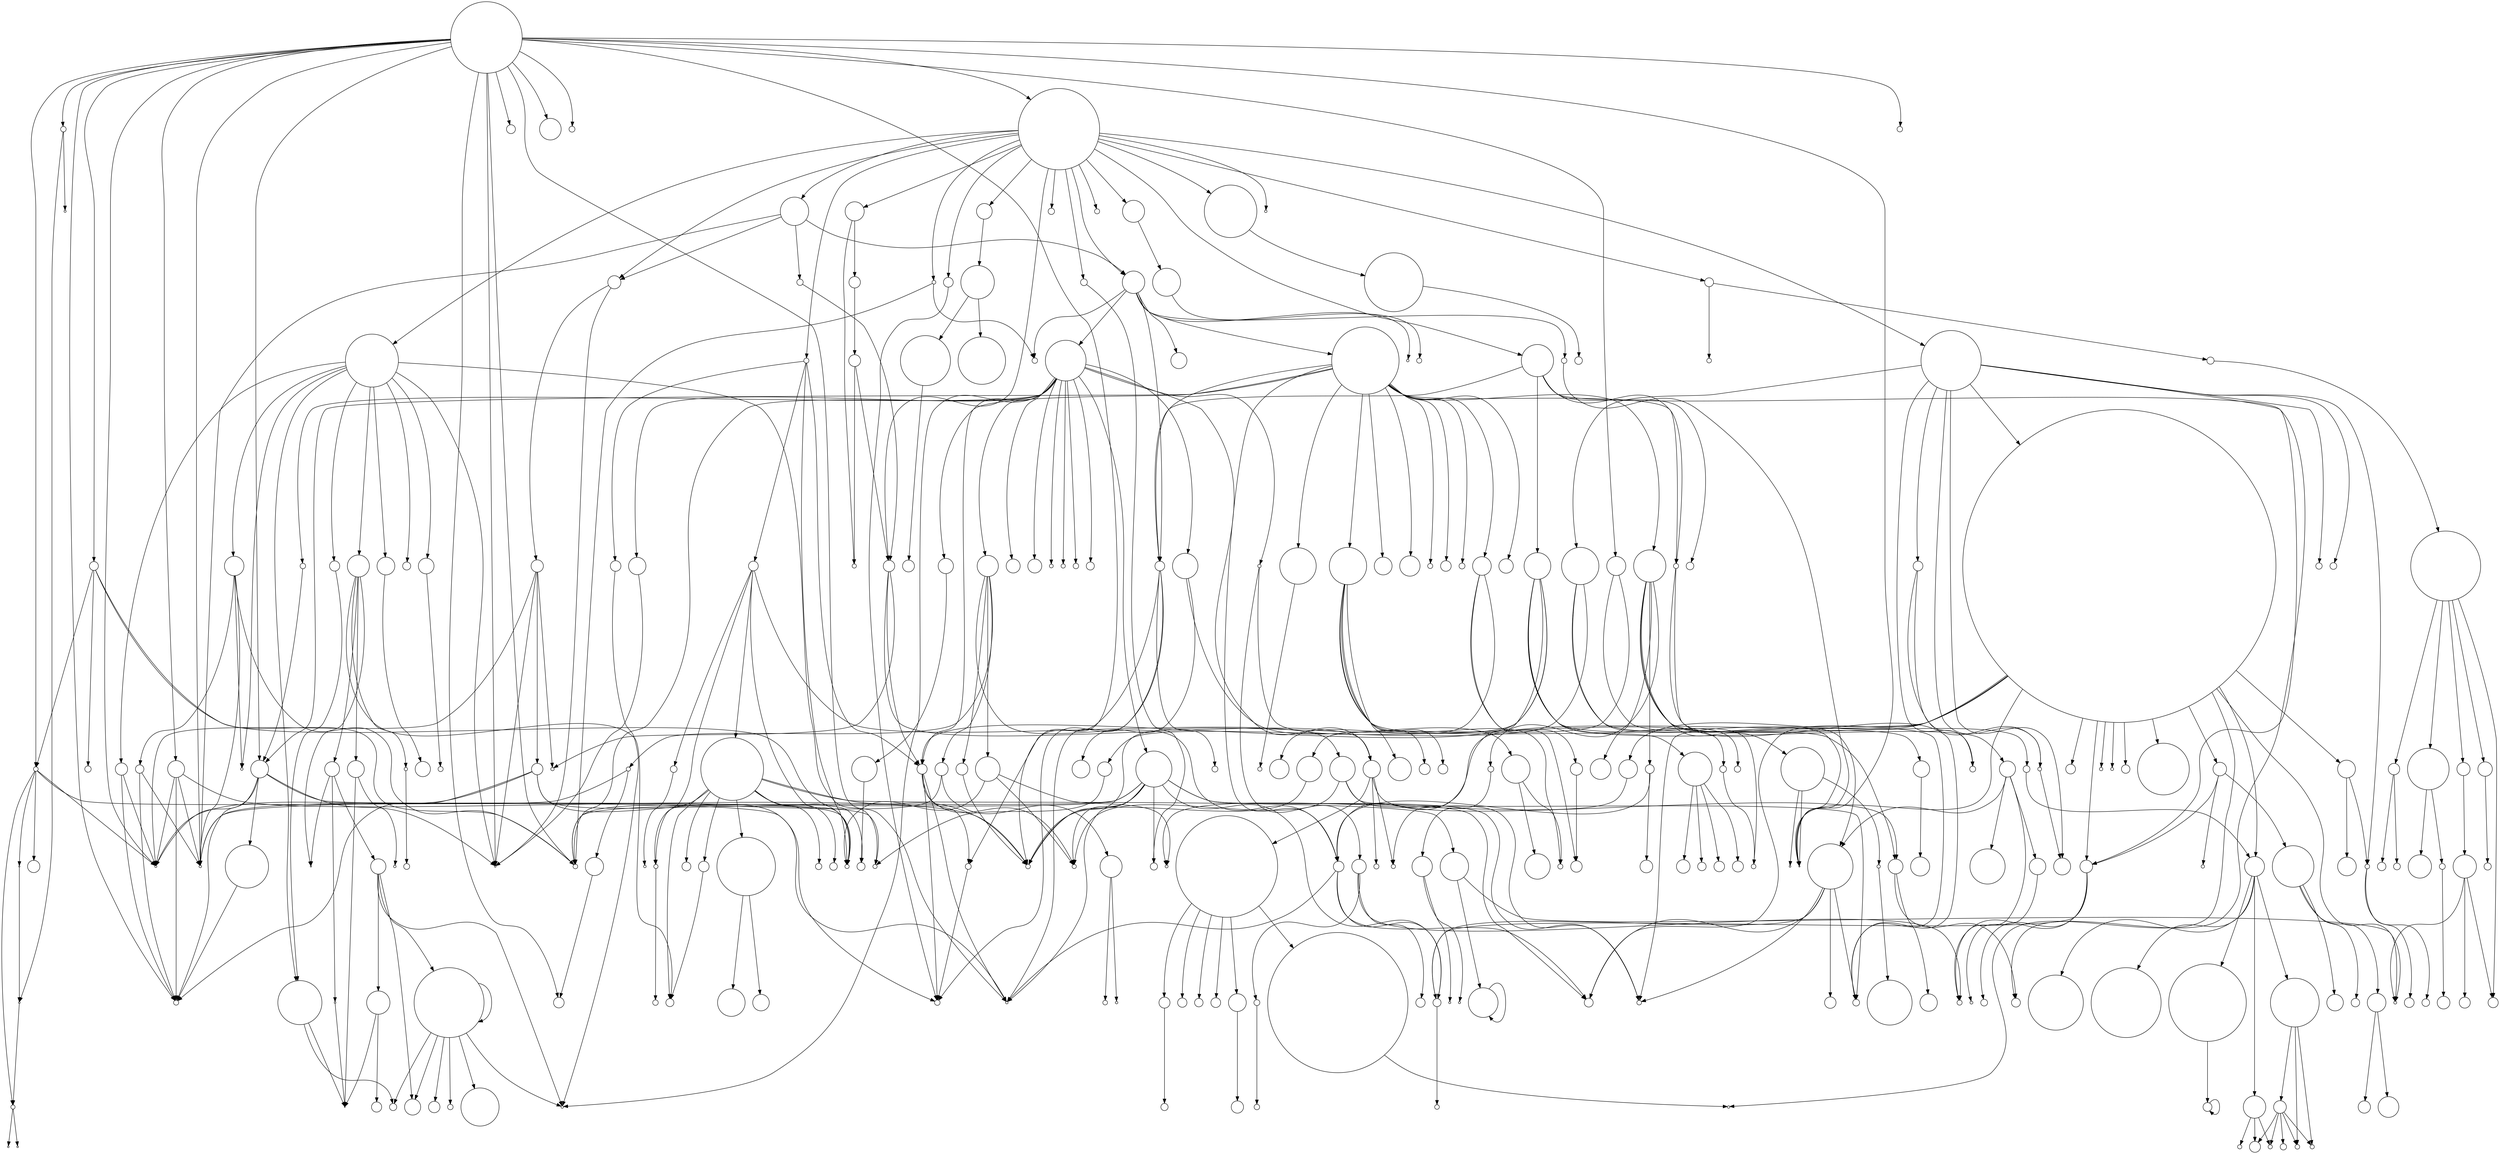 digraph  {
5369060836 [fillcolor="#ffffff", func="WinMain", height="2.3427664349444415", label="", style=filled, type=func, width="2.3427664349444415"];
5369026620 [fillcolor="#ffffff", func="SetClientAppID", height="0.5594175926432755", label="", style=filled, type=func, width="0.5594175926432755"];
5368723644 [fillcolor="#ffffff", func="RdpWppGetCurrentThreadActivity", height="0.1674968525918222", label="", style=filled, type=func, width="0.1674968525918222"];
5368715640 [fillcolor="#ffffff", func="WPP_SF_dd", height="0.07991679894903936", label="", style=filled, type=func, width="0.07991679894903936"];
5368800744 [fillcolor="#ffffff", func="WPP_SF_", height="0.04050577480978707", label="", style=filled, type=func, width="0.04050577480978707"];
5369968344 [fillcolor="#ffffff", func="operator new", height="0.062400788220482784", label="", style=filled, type=func, width="0.062400788220482784"];
5369183268 [fillcolor="#ffffff", func="CRDPENCOREGlobalContext__Stati", height="0.29229842903278774", label="", style=filled, type=func, width="0.29229842903278774"];
5368723244 [fillcolor="#ffffff", func="WPP_SF_Dsd", height="0.15873884722754394", label="", style=filled, type=func, width="0.15873884722754394"];
5369183544 [fillcolor="#ffffff", func="CRDPENCOREGlobalContext__Stati", height="0.14888609119273086", label="", style=filled, type=func, width="0.14888609119273086"];
5369184584 [fillcolor="#ffffff", func="CRDPENCOREGlobalContext__`scal", height="0.18172861130877443", label="", style=filled, type=func, width="0.18172861130877443"];
5369945472 [fillcolor="#ffffff", func="RdpX_GetActivityIdPrefix", height="0.08867480431331765", label="", style=filled, type=func, width="0.08867480431331765"];
5368723804 [fillcolor="#ffffff", func="WPP_SF_d", height="0.06459028956155236", label="", style=filled, type=func, width="0.06459028956155236"];
5369889332 [fillcolor="#ffffff", func="TSInitializeCachedResourceLibr", height="0.29558268104439217", label="", style=filled, type=func, width="0.29558268104439217"];
5369890428 [fillcolor="#ffffff", func="TSFindResourceInHModule", height="0.352509715912201", label="", style=filled, type=func, width="0.352509715912201"];
5369889776 [fillcolor="#ffffff", func="TSDisplayMUILoadErrorW", height="0.7061141824949367", label="", style=filled, type=func, width="0.7061141824949367"];
5369056076 [fillcolor="#ffffff", func="GetCmdLineParams", height="0.1970551206962614", label="", style=filled, type=func, width="0.1970551206962614"];
5368800384 [fillcolor="#ffffff", func="WPP_SF_DS", height="0.14779134052219609", label="", style=filled, type=func, width="0.14779134052219609"];
5369065340 [fillcolor="#ffffff", func="Win32DpiApi__CreateInstance", height="0.5889758607477147", label="", style=filled, type=func, width="0.5889758607477147"];
5369057336 [fillcolor="#ffffff", func="StartNewProcessIfVistaWow64", height="0.6196288795226887", label="", style=filled, type=func, width="0.6196288795226887"];
5369058388 [fillcolor="#ffffff", func="TSCMain", height="2.671191636104877", label="", style=filled, type=func, width="2.671191636104877"];
5369889608 [fillcolor="#ffffff", func="TSFreeLoadedResourceLibrary", height="0.1762548579561005", label="", style=filled, type=func, width="0.1762548579561005"];
5369951872 [fillcolor="#ffffff", func="PAL_System_CritSecInit", height="0.26602441293995294", label="", style=filled, type=func, width="0.26602441293995294"];
5369892808 [fillcolor="#ffffff", func="TSPlatformStaticInit", height="0.20362362471947013", label="", style=filled, type=func, width="0.20362362471947013"];
5369184456 [fillcolor="#ffffff", func="CRDPENCOREGlobalContext__Clear", height="0.13355958180524385", label="", style=filled, type=func, width="0.13355958180524385"];
5369951408 [fillcolor="#ffffff", func="PAL_System_Terminate", height="0.40724724943894025", label="", style=filled, type=func, width="0.40724724943894025"];
5369182464 [fillcolor="#ffffff", func="CRDPENCOREGlobalContext__Relea", height="0.03612677212764793", label="", style=filled, type=func, width="0.03612677212764793"];
5369183208 [fillcolor="#ffffff", func="CRDPENCOREGlobalContext__Destr", height="0.056927034867808854", label="", style=filled, type=func, width="0.056927034867808854"];
5369952252 [fillcolor="#ffffff", func="PAL_System_CritSecTerminate", height="0.07444304559636543", label="", style=filled, type=func, width="0.07444304559636543"];
5368715720 [fillcolor="#ffffff", func="WPP_SF_Ds", height="0.13465433247577863", label="", style=filled, type=func, width="0.13465433247577863"];
5369066032 [fillcolor="#ffffff", func="Win32DpiApi__Initialize", height="1.4166073676720128", label="", style=filled, type=func, width="1.4166073676720128"];
5368800528 [fillcolor="#ffffff", func="StringCchCatW", height="0.22770813947123542", label="", style=filled, type=func, width="0.22770813947123542"];
5369056564 [fillcolor="#ffffff", func="LaunchClientProcessFromWow64", height="0.8363895122885762", label="", style=filled, type=func, width="0.8363895122885762"];
5369052636 [fillcolor="#ffffff", func="MSTSCTelemetryTraceLogging__MS", height="0.12699107778203514", label="", style=filled, type=func, width="0.12699107778203514"];
5368715852 [fillcolor="#ffffff", func="CTSClientModule__PreMessageLoo", height="1.742843067491379", label="", style=filled, type=func, width="1.742843067491379"];
5368718028 [fillcolor="#ffffff", func="CTSClientModule__RunMessageLoo", height="0.9360118233072418", label="", style=filled, type=func, width="0.9360118233072418"];
5368717452 [fillcolor="#ffffff", func="CTSClientModule__RunMessageLoo", height="0.6207236301932235", label="", style=filled, type=func, width="0.6207236301932235"];
5369010348 [fillcolor="#ffffff", func="CommandLineData__CommandLineDa", height="0.20471837539000493", label="", style=filled, type=func, width="0.20471837539000493"];
5369010624 [fillcolor="#ffffff", func="CommandLineData__ProcessComman", height="0.1631178499096831", label="", style=filled, type=func, width="0.1631178499096831"];
5369052760 [fillcolor="#ffffff", func="MSTSCTelemetryTraceLogging__MS", height="0.725819694564563", label="", style=filled, type=func, width="0.725819694564563"];
5369057908 [fillcolor="#ffffff", func="RunShadow", height="0.5178170671629536", label="", style=filled, type=func, width="0.5178170671629536"];
5368931004 [fillcolor="#ffffff", func="CTscRemoteSession__CreateInsta", height="0.43571076687284477", label="", style=filled, type=func, width="0.43571076687284477"];
5368860380 [fillcolor="#ffffff", func="CTscSettings__CTscSettings", height="0.1609283485686135", label="", style=filled, type=func, width="0.1609283485686135"];
5368902856 [fillcolor="#ffffff", func="CTscSettings__Initialize", height="1.0509606437133943", label="", style=filled, type=func, width="1.0509606437133943"];
5368935024 [fillcolor="#ffffff", func="CTscRemoteSession__TryBindToSi", height="1.7154743007280093", label="", style=filled, type=func, width="1.7154743007280093"];
5368901048 [fillcolor="#ffffff", func="CTscSettings__LoadAllSettings", height="1.9705512069626143", label="", style=filled, type=func, width="1.9705512069626143"];
5369062984 [fillcolor="#ffffff", func="InitializeTestObjects", height="0.2890141770211834", label="", style=filled, type=func, width="0.2890141770211834"];
5369010544 [fillcolor="#ffffff", func="CommandLineData__~CommandLineD", height="0.08101154961957414", label="", style=filled, type=func, width="0.08101154961957414"];
5368926256 [fillcolor="#ffffff", func="CTscSettings__ValidateSettings", height="0.21895013410695713", label="", style=filled, type=func, width="0.21895013410695713"];
5369056264 [fillcolor="#ffffff", func="ShowErrorMessage", height="0.321856697137227", label="", style=filled, type=func, width="0.321856697137227"];
5368932436 [fillcolor="#ffffff", func="CTscRemoteSession__StartShell", height="0.7334829492583064", label="", style=filled, type=func, width="0.7334829492583064"];
5368936600 [fillcolor="#ffffff", func="CTscRemoteSession__EndShell", height="0.3689309759702228", label="", style=filled, type=func, width="0.3689309759702228"];
5369952124 [fillcolor="#ffffff", func="PAL_System_CritSecEnter", height="0.06021128687941321", label="", style=filled, type=func, width="0.06021128687941321"];
5369952188 [fillcolor="#ffffff", func="PAL_System_CritSecLeave", height="0.06021128687941321", label="", style=filled, type=func, width="0.06021128687941321"];
5368713360 [fillcolor="#ffffff", func="TraceLoggingRegister_EventRegi", height="0.18720236466144835", label="", style=filled, type=func, width="0.18720236466144835"];
5368723396 [fillcolor="#ffffff", func="ATL__CAtlModule__WordCmpI", height="0.26492966226941816", label="", style=filled, type=func, width="0.26492966226941816"];
5368723196 [fillcolor="#ffffff", func="ATL__CComCriticalSection__Init", height="0.07772729760796979", label="", style=filled, type=func, width="0.07772729760796979"];
5368741140 [fillcolor="#ffffff", func="CTscRemoteSessionsManager__CTs", height="0.3995839947451968", label="", style=filled, type=func, width="0.3995839947451968"];
5368741872 [fillcolor="#ffffff", func="CTscRemoteSessionsManager__Ini", height="0.6338606382396409", label="", style=filled, type=func, width="0.6338606382396409"];
5368719128 [fillcolor="#ffffff", func="ATL__CAtlExeModuleT<CTSClientM", height="0.5112485631397449", label="", style=filled, type=func, width="0.5112485631397449"];
5368731508 [fillcolor="#ffffff", func="ATL__CAtlModule__UpdateRegistr", height="0.7291039465761673", label="", style=filled, type=func, width="0.7291039465761673"];
5368720936 [fillcolor="#ffffff", func="ATL__AtlRegisterClassCategorie", height="1.4428813837648475", label="", style=filled, type=func, width="1.4428813837648475"];
5368720392 [fillcolor="#ffffff", func="ATL__AtlRegisterTypeLib", height="0.5856916087361104", label="", style=filled, type=func, width="0.5856916087361104"];
5368722728 [fillcolor="#ffffff", func="ATL__CAtlComModule__Unregister", height="0.337183206524714", label="", style=filled, type=func, width="0.337183206524714"];
5368718892 [fillcolor="#ffffff", func="CTSClientModule__DeleteRemoteS", height="0.2058131260605397", label="", style=filled, type=func, width="0.2058131260605397"];
5368740848 [fillcolor="#ffffff", func="CListOfRemoteSessions__GetNext", height="0.13684383381684823", label="", style=filled, type=func, width="0.13684383381684823"];
5368742464 [fillcolor="#ffffff", func="CTscRemoteSessionsManager__Ter", height="0.3776889813345011", label="", style=filled, type=func, width="0.3776889813345011"];
5368740576 [fillcolor="#ffffff", func="StringCchCopyW", height="0.1434123378400569", label="", style=filled, type=func, width="0.1434123378400569"];
5368859608 [fillcolor="#ffffff", func="CSH__SH_DisplayErrorBox", height="0.33937270786578355", label="", style=filled, type=func, width="0.33937270786578355"];
5369010780 [fillcolor="#ffffff", func="CommandLineData__SH_ParseCmdPa", height="0.32514094914883135", label="", style=filled, type=func, width="0.32514094914883135"];
5369015144 [fillcolor="#ffffff", func="CommandLineData__DisplayUsage", height="0.352509715912201", label="", style=filled, type=func, width="0.352509715912201"];
5368713696 [fillcolor="#ffffff", func="_tlgWriteTemplate<long __cdecl", height="0.91959056324922", label="", style=filled, type=func, width="0.91959056324922"];
5369359468 [fillcolor="#ffffff", func="CSrApiViewerAxHost__s_LaunchVi", height="1.0969401718758554", label="", style=filled, type=func, width="1.0969401718758554"];
5368932056 [fillcolor="#ffffff", func="CTscRemoteSession__Initialize", height="0.4061524987684055", label="", style=filled, type=func, width="0.4061524987684055"];
5368907172 [fillcolor="#ffffff", func="CTscSettings__InitSettingsFrom", height="0.8703267830751547", label="", style=filled, type=func, width="0.8703267830751547"];
5368837632 [fillcolor="#ffffff", func="CSH__SH_GetPathToDefaultFile", height="0.16968635393289178", label="", style=filled, type=func, width="0.16968635393289178"];
5368750288 [fillcolor="#ffffff", func="CSH__SH_DisplayErrorBox", height="0.31419344244348346", label="", style=filled, type=func, width="0.31419344244348346"];
5369267008 [fillcolor="#ffffff", func="TsCreateSettingsStore", height="0.29120367836225297", label="", style=filled, type=func, width="0.29120367836225297"];
5368860992 [fillcolor="#ffffff", func="CTscSettings__SetAppContainer", height="0.2539821555640703", label="", style=filled, type=func, width="0.2539821555640703"];
5369388748 [fillcolor="#ffffff", func="CTscComHelper__StartRemoteAppl", height="1.9289506814822925", label="", style=filled, type=func, width="1.9289506814822925"];
5369295216 [fillcolor="#ffffff", func="CPolicy__ReadEffectivePolicyDW", height="0.41928950681482297", label="", style=filled, type=func, width="0.41928950681482297"];
5368861844 [fillcolor="#ffffff", func="CTscSettings__LoadFromStore", height="10.26438228693415", label="", style=filled, type=func, width="10.26438228693415"];
5368903824 [fillcolor="#ffffff", func="CTscSettings__ApplyCmdLineSett", height="1.2217417483168207", label="", style=filled, type=func, width="1.2217417483168207"];
5368908756 [fillcolor="#ffffff", func="CTscSettings__GetEnforceRestri", height="0.21019212874267887", label="", style=filled, type=func, width="0.21019212874267887"];
5368861632 [fillcolor="#ffffff", func="CTscSettings__CorrectBBarPinne", height="0.22551863813016584", label="", style=filled, type=func, width="0.22551863813016584"];
5368751104 [fillcolor="#ffffff", func="xGetSystemMetrics", height="0.12589632711150037", label="", style=filled, type=func, width="0.12589632711150037"];
5368844608 [fillcolor="#ffffff", func="CSH__FullScreenSpansMonitors", height="0.3207619464666922", label="", style=filled, type=func, width="0.3207619464666922"];
5368750584 [fillcolor="#ffffff", func="InitMultipleMonitorStubs", height="0.561607093984345", label="", style=filled, type=func, width="0.561607093984345"];
5368751852 [fillcolor="#ffffff", func="xEnumDisplayMonitors", height="0.19377086868465707", label="", style=filled, type=func, width="0.19377086868465707"];
5369265296 [fillcolor="#ffffff", func="TsCryptEncryptAndEncodeString", height="0.15107559253380043", label="", style=filled, type=func, width="0.15107559253380043"];
5369390516 [fillcolor="#ffffff", func="CClxShell__CClxShell", height="0.14998084186326563", label="", style=filled, type=func, width="0.14998084186326563"];
5369390880 [fillcolor="#ffffff", func="CClxShell__Initialize", height="0.24084514751765285", label="", style=filled, type=func, width="0.24084514751765285"];
5368859992 [fillcolor="#ffffff", func="WPP_SF_DSS", height="0.23865564617658327", label="", style=filled, type=func, width="0.23865564617658327"];
5369891684 [fillcolor="#ffffff", func="TSLoadString", height="0.1751601072855657", label="", style=filled, type=func, width="0.1751601072855657"];
5369007860 [fillcolor="#ffffff", func="CRailUiHelper__Initialize", height="0.18610761399091355", label="", style=filled, type=func, width="0.18610761399091355"];
5369008036 [fillcolor="#ffffff", func="CRailUiHelper__ShowDialogs", height="1.3312168153702995", label="", style=filled, type=func, width="1.3312168153702995"];
5368753336 [fillcolor="#ffffff", func="CContainerWnd__CContainerWnd", height="0.5320488258799059", label="", style=filled, type=func, width="0.5320488258799059"];
5368754456 [fillcolor="#ffffff", func="CContainerWnd__Init", height="2.2037330997865237", label="", style=filled, type=func, width="2.2037330997865237"];
5369007772 [fillcolor="#ffffff", func="CRailUiHelper__~CRailUiHelper", height="0.08758005364278285", label="", style=filled, type=func, width="0.08758005364278285"];
5368843376 [fillcolor="#ffffff", func="CSH__SH_Cleanup", height="0.11056981772401336", label="", style=filled, type=func, width="0.11056981772401336"];
5368908224 [fillcolor="#ffffff", func="CTscSettings__SaveSettingsToRd", height="0.5736493513602277", label="", style=filled, type=func, width="0.5736493513602277"];
5368743356 [fillcolor="#ffffff", func="CTscRemoteSessionsManager__Reg", height="0.2747824183042312", label="", style=filled, type=func, width="0.2747824183042312"];
5368723044 [fillcolor="#ffffff", func="ATL___ATL_OBJMAP_ENTRY30__Regi", height="0.15983359789807872", label="", style=filled, type=func, width="0.15983359789807872"];
5368724296 [fillcolor="#ffffff", func="ATL__CExpansionVector__Add", height="0.557228091302206", label="", style=filled, type=func, width="0.557228091302206"];
5368724952 [fillcolor="#ffffff", func="ATL__AtlHresultFromLastError", height="0.04050577480978707", label="", style=filled, type=func, width="0.04050577480978707"];
5368724192 [fillcolor="#ffffff", func="ATL__CRegObject__~CRegObject", height="0.10619081504187422", label="", style=filled, type=func, width="0.10619081504187422"];
5368731056 [fillcolor="#ffffff", func="ATL__CRegObject__RegisterFromR", height="0.4860692977174449", label="", style=filled, type=func, width="0.4860692977174449"];
5369969960 [fillcolor="#ffffff", func="__report_rangecheckfailure", height="0.2704034156220921", label="", style=filled, type=func, width="0.2704034156220921"];
5368727760 [fillcolor="#ffffff", func="ATL__CRegKey__DeleteSubKey", height="0.23318189282390936", label="", style=filled, type=func, width="0.23318189282390936"];
5368727188 [fillcolor="#ffffff", func="ATL__AtlThrowImpl", height="0.03393727078657836", label="", style=filled, type=func, width="0.03393727078657836"];
5368722260 [fillcolor="#ffffff", func="ATL__AtlLoadTypeLib", height="0.5035853084460015", label="", style=filled, type=func, width="0.5035853084460015"];
5368742992 [fillcolor="#ffffff", func="CTscRemoteSessionsManager__End", height="0.39082598938091856", label="", style=filled, type=func, width="0.39082598938091856"];
5368740716 [fillcolor="#ffffff", func="StringCchPrintfW", height="0.137938584487383", label="", style=filled, type=func, width="0.137938584487383"];
5369396144 [fillcolor="#ffffff", func="CSharedSH__GetRemoteDesktopApp", height="0.19814987136679618", label="", style=filled, type=func, width="0.19814987136679618"];
5369016500 [fillcolor="#ffffff", func="CommandLineData__SHGetSession", height="0.13465433247577863", label="", style=filled, type=func, width="0.13465433247577863"];
5369013252 [fillcolor="#ffffff", func="CommandLineData__SHGetSwitch", height="2.0614155126170015", label="", style=filled, type=func, width="2.0614155126170015"];
5369015724 [fillcolor="#ffffff", func="CommandLineData__DumpDisplayDe", height="0.8396737643001806", label="", style=filled, type=func, width="0.8396737643001806"];
5369019360 [fillcolor="#ffffff", func="CommandLineData__ParseFileOrRe", height="0.21566588209535278", label="", style=filled, type=func, width="0.21566588209535278"];
5369972608 [fillcolor="#ffffff", func="_alloca_probe", height="0.0842958016311785", label="", style=filled, type=func, width="0.0842958016311785"];
5368713540 [fillcolor="#ffffff", func="_tlgWriteTransfer_EventWriteTr", height="0.1631178499096831", label="", style=filled, type=func, width="0.1631178499096831"];
5369360476 [fillcolor="#ffffff", func="CSrApiViewerAxHost__Initialize", height="1.5512617001477913", label="", style=filled, type=func, width="1.5512617001477913"];
5369366472 [fillcolor="#ffffff", func="CSrApiViewerAxHost__CreateHost", height="1.6399365044611087", label="", style=filled, type=func, width="1.6399365044611087"];
5368836440 [fillcolor="#ffffff", func="CSH__SH_Init", height="0.3776889813345011", label="", style=filled, type=func, width="0.3776889813345011"];
5369338408 [fillcolor="#ffffff", func="TsOpenFileSettingsStore", height="0.48716404838797966", label="", style=filled, type=func, width="0.48716404838797966"];
5368847536 [fillcolor="#ffffff", func="CSH__CreateRDdir", height="0.5342383272209754", label="", style=filled, type=func, width="0.5342383272209754"];
5368846852 [fillcolor="#ffffff", func="CSH__SH_CreateHiddenFile", height="0.20690787673107452", label="", style=filled, type=func, width="0.20690787673107452"];
5368861232 [fillcolor="#ffffff", func="CTscSettings__SetFileName", height="0.1445070885105917", label="", style=filled, type=func, width="0.1445070885105917"];
5368837796 [fillcolor="#ffffff", func="CSH__SH_GetRemoteDesktopFolder", height="1.481197657233565", label="", style=filled, type=func, width="1.481197657233565"];
5369396332 [fillcolor="#ffffff", func="CSharedSH__GetRailAppName", height="0.19814987136679618", label="", style=filled, type=func, width="0.19814987136679618"];
5369040748 [fillcolor="#ffffff", func="ATL__CComSafeArray<unsigned sh", height="0.245224150199792", label="", style=filled, type=func, width="0.245224150199792"];
5369307540 [fillcolor="#ffffff", func="XObjectId_RdpClientUtils_Creat", height="0.2583611582462094", label="", style=filled, type=func, width="0.2583611582462094"];
5369295608 [fillcolor="#ffffff", func="CPolicy__ReadUserPolicyDWord", height="0.22770813947123542", label="", style=filled, type=func, width="0.22770813947123542"];
5368801176 [fillcolor="#ffffff", func="WPP_SF_DSD", height="0.17187585527396135", label="", style=filled, type=func, width="0.17187585527396135"];
5369290760 [fillcolor="#ffffff", func="CUT__UT_ReadRegistryInt", height="0.3459412118889923", label="", style=filled, type=func, width="0.3459412118889923"];
5368929696 [fillcolor="#ffffff", func="WPP_SF_S", height="0.11275931906508292", label="", style=filled, type=func, width="0.11275931906508292"];
5368752488 [fillcolor="#ffffff", func="WPP_SF_DLD", height="0.09305380699545678", label="", style=filled, type=func, width="0.09305380699545678"];
5368835856 [fillcolor="#ffffff", func="WPP_SF_DqD", height="0.09743280967759593", label="", style=filled, type=func, width="0.09743280967759593"];
5369289688 [fillcolor="#ffffff", func="WPP_SF_Dss", height="0.29558268104439217", label="", style=filled, type=func, width="0.29558268104439217"];
5368927648 [fillcolor="#ffffff", func="StringCbCopyW", height="0.14669658985166129", label="", style=filled, type=func, width="0.14669658985166129"];
5368861372 [fillcolor="#ffffff", func="CTscSettings__SetLoadBalance", height="0.2747824183042312", label="", style=filled, type=func, width="0.2747824183042312"];
5369354776 [fillcolor="#ffffff", func="CredSspIsPresent", height="0.08101154961957414", label="", style=filled, type=func, width="0.08101154961957414"];
5368899876 [fillcolor="#ffffff", func="CTscSettings__ReadPassword", height="0.5856916087361104", label="", style=filled, type=func, width="0.5856916087361104"];
5368839156 [fillcolor="#ffffff", func="CSH__SH_GetPluginDllList", height="1.6935792873173137", label="", style=filled, type=func, width="1.6935792873173137"];
5368920472 [fillcolor="#ffffff", func="CTscSettings__LoadRedirectedDr", height="0.6513766489681976", label="", style=filled, type=func, width="0.6513766489681976"];
5368900420 [fillcolor="#ffffff", func="CTscSettings__ReadPerfOptions", height="0.31419344244348346", label="", style=filled, type=func, width="0.31419344244348346"];
5368926464 [fillcolor="#ffffff", func="CTscSettings__LoadUserNameFrom", height="0.6097761234878757", label="", style=filled, type=func, width="0.6097761234878757"];
5368904948 [fillcolor="#ffffff", func="CTscSettings__LoadSignatureSet", height="0.44227927089605346", label="", style=filled, type=func, width="0.44227927089605346"];
5368879764 [fillcolor="#ffffff", func="CTscSettings__IsRailRemoteFile", height="0.4729322896710274", label="", style=filled, type=func, width="0.4729322896710274"];
5368842872 [fillcolor="#ffffff", func="CSH__DisplayBlockUI", height="0.5451858339263232", label="", style=filled, type=func, width="0.5451858339263232"];
5368929264 [fillcolor="#ffffff", func="StringCchCopyNW", height="0.15764409655700914", label="", style=filled, type=func, width="0.15764409655700914"];
5369265440 [fillcolor="#ffffff", func="TsCryptEncryptString", height="0.31638294378455306", label="", style=filled, type=func, width="0.31638294378455306"];
5369266028 [fillcolor="#ffffff", func="TsCryptBinaryToString", height="0.24412939952925722", label="", style=filled, type=func, width="0.24412939952925722"];
5369391120 [fillcolor="#ffffff", func="CClxShell__Initialize", height="2.29678690678198", label="", style=filled, type=func, width="2.29678690678198"];
5369322456 [fillcolor="#ffffff", func="CDlgBase__CDlgBase", height="0.183918112649844", label="", style=filled, type=func, width="0.183918112649844"];
5369009260 [fillcolor="#ffffff", func="CRailUiHelper__ReadRemoteAppSe", height="1.1823307241775687", label="", style=filled, type=func, width="1.1823307241775687"];
5369020528 [fillcolor="#ffffff", func="CTsRailUserPickerDlg__DoModal", height="0.7006404291422628", label="", style=filled, type=func, width="0.7006404291422628"];
5369296664 [fillcolor="#ffffff", func="CRdpConnectionString__GetServe", height="0.11056981772401336", label="", style=filled, type=func, width="0.11056981772401336"];
5369344360 [fillcolor="#ffffff", func="CTSCredManAssistant__CreateIns", height="0.5659860966664843", label="", style=filled, type=func, width="0.5659860966664843"];
5369349388 [fillcolor="#ffffff", func="CTSCredManAssistant__SavedCred", height="0.8276315069242981", label="", style=filled, type=func, width="0.8276315069242981"];
5368878484 [fillcolor="#ffffff", func="CTscSettings__SetLogonUserName", height="0.45432152827193606", label="", style=filled, type=func, width="0.45432152827193606"];
5368879340 [fillcolor="#ffffff", func="CTscSettings__SetDomain", height="0.45432152827193606", label="", style=filled, type=func, width="0.45432152827193606"];
5369006784 [fillcolor="#ffffff", func="CTsRailPropDlg__DoModal", height="0.11932782308829164", label="", style=filled, type=func, width="0.11932782308829164"];
5369020136 [fillcolor="#ffffff", func="CTsRailUserPickerDlg__~CTsRail", height="0.14231758716952214", label="", style=filled, type=func, width="0.14231758716952214"];
5369006120 [fillcolor="#ffffff", func="CTsRailPropDlg__~CTsRailPropDl", height="0.17406535661503095", label="", style=filled, type=func, width="0.17406535661503095"];
5369022896 [fillcolor="#ffffff", func="CTsRailUserPickerDlg__GetSelec", height="0.2704034156220921", label="", style=filled, type=func, width="0.2704034156220921"];
5369259796 [fillcolor="#ffffff", func="RdpEdpPolicyManager__CreateIns", height="0.6174393781816191", label="", style=filled, type=func, width="0.6174393781816191"];
5369261488 [fillcolor="#ffffff", func="RdpEdpPolicyManager__TryApplyP", height="1.1878044775302425", label="", style=filled, type=func, width="1.1878044775302425"];
5368767388 [fillcolor="#ffffff", func="CContainerWnd__RegisterPopupPa", height="0.5867863594066451", label="", style=filled, type=func, width="0.5867863594066451"];
5368971744 [fillcolor="#ffffff", func="CTscFrameWnd__CreateWnd", height="0.6710821610378236", label="", style=filled, type=func, width="0.6710821610378236"];
5368844120 [fillcolor="#ffffff", func="CSH__SH_GetDPI", height="0.17187585527396135", label="", style=filled, type=func, width="0.17187585527396135"];
5368756476 [fillcolor="#ffffff", func="CContainerWnd__SetWindowIcon", height="0.352509715912201", label="", style=filled, type=func, width="0.352509715912201"];
5368760168 [fillcolor="#ffffff", func="CContainerWnd__CreateTsControl", height="1.0597186490776727", label="", style=filled, type=func, width="1.0597186490776727"];
5368836792 [fillcolor="#ffffff", func="CSH__SH_ReadControlVer", height="0.19377086868465707", label="", style=filled, type=func, width="0.19377086868465707"];
5368759040 [fillcolor="#ffffff", func="CContainerWnd__SetupSystemMenu", height="1.2283102523400296", label="", style=filled, type=func, width="1.2283102523400296"];
5368924912 [fillcolor="#ffffff", func="CTscSettings__GetDeviceCollect", height="0.47731129235316655", label="", style=filled, type=func, width="0.47731129235316655"];
5369032672 [fillcolor="#ffffff", func="IDynamicDeviceTestServer__Crea", height="0.49920630576386227", label="", style=filled, type=func, width="0.49920630576386227"];
5368875428 [fillcolor="#ffffff", func="CTscSettings__SaveToStore", height="3.3378947944605617", label="", style=filled, type=func, width="3.3378947944605617"];
5368860216 [fillcolor="#ffffff", func="WPP_SF_Dds", height="0.16968635393289178", label="", style=filled, type=func, width="0.16968635393289178"];
5369969424 [fillcolor="#ffffff", func="_recalloc", height="0.08867480431331765", label="", style=filled, type=func, width="0.08867480431331765"];
5368723992 [fillcolor="#ffffff", func="ATL__CExpansionVector__ClearRe", height="0.1926761180141223", label="", style=filled, type=func, width="0.1926761180141223"];
5368724896 [fillcolor="#ffffff", func="ATL__CTempBuffer<unsigned shor", height="0.05473753352673928", label="", style=filled, type=func, width="0.05473753352673928"];
5368730592 [fillcolor="#ffffff", func="ATL__CRegParser__RegisterBuffe", height="0.5013958071049318", label="", style=filled, type=func, width="0.5013958071049318"];
5369018596 [fillcolor="#ffffff", func="CommandLineData__SHGetCmdLineS", height="0.1773496086266353", label="", style=filled, type=func, width="0.1773496086266353"];
5369018764 [fillcolor="#ffffff", func="CommandLineData__SHGetCmdLineI", height="0.2868246756801138", label="", style=filled, type=func, width="0.2868246756801138"];
5369019032 [fillcolor="#ffffff", func="CommandLineData__SHGetCacheToC", height="0.3514149652416662", label="", style=filled, type=func, width="0.3514149652416662"];
5369016632 [fillcolor="#ffffff", func="CommandLineData__SHGetWebFilen", height="0.9360118233072418", label="", style=filled, type=func, width="0.9360118233072418"];
5369018396 [fillcolor="#ffffff", func="CommandLineData__SHGetFileName", height="0.21238163008374844", label="", style=filled, type=func, width="0.21238163008374844"];
5369011488 [fillcolor="#ffffff", func="CommandLineData__SH_ReadCookie", height="1.921287426788549", label="", style=filled, type=func, width="1.921287426788549"];
5369011256 [fillcolor="#ffffff", func="CommandLineData__CLX_GetSwitch", height="0.24741365154086156", label="", style=filled, type=func, width="0.24741365154086156"];
5368840712 [fillcolor="#ffffff", func="CSH__SH_FileExists", height="0.08539055230171329", label="", style=filled, type=func, width="0.08539055230171329"];
5369387688 [fillcolor="#ffffff", func="CShadowConnectingDlg__Initiali", height="0.38644698669877936", label="", style=filled, type=func, width="0.38644698669877936"];
5369337880 [fillcolor="#ffffff", func="TsCreateFileStream", height="0.5692703486780886", label="", style=filled, type=func, width="0.5692703486780886"];
5368843484 [fillcolor="#ffffff", func="CSH__SH_CreateDirectory", height="0.5419015819147189", label="", style=filled, type=func, width="0.5419015819147189"];
5368841120 [fillcolor="#ffffff", func="CSH__SH_GetMyDocumentsDisplayN", height="1.1472987027204553", label="", style=filled, type=func, width="1.1472987027204553"];
5369290412 [fillcolor="#ffffff", func="CUT__UT_ReadRegistryExpandSZ", height="0.3744047293228967", label="", style=filled, type=func, width="0.3744047293228967"];
5369307392 [fillcolor="#ffffff", func="CClientUtils__GetInterface", height="0.15326509387487", label="", style=filled, type=func, width="0.15326509387487"];
5369300020 [fillcolor="#ffffff", func="CClientUtilsWin32__UT_DataUnpr", height="0.6152498768405495", label="", style=filled, type=func, width="0.6152498768405495"];
5368908956 [fillcolor="#ffffff", func="CTscSettings__ResetDeviceColle", height="0.7367672012699108", label="", style=filled, type=func, width="0.7367672012699108"];
5368911292 [fillcolor="#ffffff", func="CTscSettings__LoadSupportedPnP", height="1.603809732333461", label="", style=filled, type=func, width="1.603809732333461"];
5368912764 [fillcolor="#ffffff", func="CTscSettings__LoadSupportedUsb", height="2.5409163063112374", label="", style=filled, type=func, width="2.5409163063112374"];
5368909636 [fillcolor="#ffffff", func="CTscSettings__LoadRedirectedCa", height="1.8041491050413268", label="", style=filled, type=func, width="1.8041491050413268"];
5368921076 [fillcolor="#ffffff", func="CTscSettings__LoadDrives", height="2.2913131534293063", label="", style=filled, type=func, width="2.2913131534293063"];
5368848032 [fillcolor="#ffffff", func="CSH__UserNameContainsDomain", height="0.09305380699545678", label="", style=filled, type=func, width="0.09305380699545678"];
5368860888 [fillcolor="#ffffff", func="CTscSettings__ClearSignatureSe", height="0.10728556571240899", label="", style=filled, type=func, width="0.10728556571240899"];
5368905360 [fillcolor="#ffffff", func="CTscSettings__LoadPublisherCat", height="1.3553013301220647", label="", style=filled, type=func, width="1.3553013301220647"];
5369251232 [fillcolor="#ffffff", func="LogErrMsgToWkspRT", height="0.6251026328753626", label="", style=filled, type=func, width="0.6251026328753626"];
5369405380 [fillcolor="#ffffff", func="RdpWinTapClientShellCallback__", height="0.3765942306639663", label="", style=filled, type=func, width="0.3765942306639663"];
5369738732 [fillcolor="#ffffff", func="RdpX_Strings_CreateConstXChar1", height="0.3295199518309705", label="", style=filled, type=func, width="0.3295199518309705"];
5369406448 [fillcolor="#ffffff", func="RdpWinTapClientShellCallback__", height="0.4346160162023099", label="", style=filled, type=func, width="0.4346160162023099"];
5369410804 [fillcolor="#ffffff", func="RdpWinTapPublishCallback__Init", height="0.4784060430237013", label="", style=filled, type=func, width="0.4784060430237013"];
5369393224 [fillcolor="#ffffff", func="CClxShell__InitializeClx", height="1.359680332804204", label="", style=filled, type=func, width="1.359680332804204"];
5368934264 [fillcolor="#ffffff", func="CTscRemoteSession__MatchLoadBa", height="0.39082598938091856", label="", style=filled, type=func, width="0.39082598938091856"];
5368934628 [fillcolor="#ffffff", func="CTscRemoteSession__MatchProxyS", height="0.42585801083803165", label="", style=filled, type=func, width="0.42585801083803165"];
5369021176 [fillcolor="#ffffff", func="CTsRailUserPickerDlg__SetRadio", height="0.812304997536811", label="", style=filled, type=func, width="0.812304997536811"];
5369322768 [fillcolor="#ffffff", func="CDlgBase__DoModal", height="0.13903333515791777", label="", style=filled, type=func, width="0.13903333515791777"];
5369296456 [fillcolor="#ffffff", func="CRdpConnectionString__GetServe", height="0.22113963544802673", label="", style=filled, type=func, width="0.22113963544802673"];
5369293200 [fillcolor="#ffffff", func="CUT__GetServerNameFromFullAddr", height="0.47183753900049263", label="", style=filled, type=func, width="0.47183753900049263"];
5369350152 [fillcolor="#ffffff", func="CTSCredManAssistant__CreateSPN", height="0.5856916087361104", label="", style=filled, type=func, width="0.5856916087361104"];
5369345752 [fillcolor="#ffffff", func="CTSCredManAssistant__GetSavedC", height="0.9338223219661722", label="", style=filled, type=func, width="0.9338223219661722"];
5369945788 [fillcolor="#ffffff", func="TRC_TraceBufferW", height="0.3711204773112924", label="", style=filled, type=func, width="0.3711204773112924"];
5369260568 [fillcolor="#ffffff", func="RdpEdpPolicyManager__Initializ", height="0.40067874541573156", label="", style=filled, type=func, width="0.40067874541573156"];
5369260940 [fillcolor="#ffffff", func="RdpEdpPolicyManager__IsProtect", height="0.6415238929333844", label="", style=filled, type=func, width="0.6415238929333844"];
5369265000 [fillcolor="#ffffff", func="Microsoft__WRL__Wrappers__HStr", height="0.13246483113470908", label="", style=filled, type=func, width="0.13246483113470908"];
5368831784 [fillcolor="#ffffff", func="CAxHostWnd__Init", height="0.20033937270786578", label="", style=filled, type=func, width="0.20033937270786578"];
5368798208 [fillcolor="#ffffff", func="CContainerWnd__CreateExtension", height="0.29339317970332257", label="", style=filled, type=func, width="0.29339317970332257"];
5368832612 [fillcolor="#ffffff", func="CAxHostWnd__CreateControl", height="1.4286496250478953", label="", style=filled, type=func, width="1.4286496250478953"];
5368831976 [fillcolor="#ffffff", func="CAxHostWnd__CreateHostWnd", height="0.6864086704253106", label="", style=filled, type=func, width="0.6864086704253106"];
5368924704 [fillcolor="#ffffff", func="CTscSettings__SetControlSettin", height="0.22113963544802673", label="", style=filled, type=func, width="0.22113963544802673"];
5368757264 [fillcolor="#ffffff", func="CContainerWnd__SimpleAppendMen", height="0.31966719579615743", label="", style=filled, type=func, width="0.31966719579615743"];
5368771940 [fillcolor="#ffffff", func="CContainerWnd__SyncZoomMenu", height="1.1155509332749467", label="", style=filled, type=func, width="1.1155509332749467"];
5368774496 [fillcolor="#ffffff", func="CContainerWnd__UpdateClipboard", height="0.7685149707154196", label="", style=filled, type=func, width="0.7685149707154196"];
5369299024 [fillcolor="#ffffff", func="IsOSVersionWin8OrLater", height="0.17297060594449615", label="", style=filled, type=func, width="0.17297060594449615"];
5369291084 [fillcolor="#ffffff", func="CUT__UT_StealthReadRegistryInt", height="0.3546992172532706", label="", style=filled, type=func, width="0.3546992172532706"];
5369033264 [fillcolor="#ffffff", func="CDynamicDeviceTestServer__Init", height="0.8309157589359023", label="", style=filled, type=func, width="0.8309157589359023"];
5369291788 [fillcolor="#ffffff", func="CUT__UT_WriteRegistryInt", height="0.36455197328808364", label="", style=filled, type=func, width="0.36455197328808364"];
5368927028 [fillcolor="#ffffff", func="CTscSettings__SaveUserNameToSt", height="0.3054354370792052", label="", style=filled, type=func, width="0.3054354370792052"];
5369266260 [fillcolor="#ffffff", func="TsCryptStringToBinary", height="0.28135092232743997", label="", style=filled, type=func, width="0.28135092232743997"];
5368900716 [fillcolor="#ffffff", func="CTscSettings__WritePerfOptions", height="0.31419344244348346", label="", style=filled, type=func, width="0.31419344244348346"];
5368899332 [fillcolor="#ffffff", func="CTscSettings__UpdateRegMRU", height="0.5878811100771799", label="", style=filled, type=func, width="0.5878811100771799"];
5368871228 [fillcolor="#ffffff", func="CTscSettings__SaveSensitiveSet", height="4.591384312222891", label="", style=filled, type=func, width="4.591384312222891"];
5368725304 [fillcolor="#ffffff", func="ATL__CRegParser__PreProcessBuf", height="0.7630412173627457", label="", style=filled, type=func, width="0.7630412173627457"];
5368728004 [fillcolor="#ffffff", func="ATL__CRegParser__NextToken", height="0.5287645738683014", label="", style=filled, type=func, width="0.5287645738683014"];
5368728496 [fillcolor="#ffffff", func="ATL__CRegParser__RegisterSubke", height="2.2880289014177024", label="", style=filled, type=func, width="2.2880289014177024"];
5369017496 [fillcolor="#ffffff", func="CommandLineData__IsInDirOrSubD", height="0.9787070994580984", label="", style=filled, type=func, width="0.9787070994580984"];
5369299188 [fillcolor="#ffffff", func="CClientUtilsWin32__UT_GetKnown", height="0.9020745525206634", label="", style=filled, type=func, width="0.9020745525206634"];
5369019564 [fillcolor="#ffffff", func="CommandLineData__ConvertMultiB", height="0.5451858339263232", label="", style=filled, type=func, width="0.5451858339263232"];
5368840796 [fillcolor="#ffffff", func="CSH__SH_DirExists", height="0.10181181235973506", label="", style=filled, type=func, width="0.10181181235973506"];
5368928932 [fillcolor="#ffffff", func="CMsRdpDeviceHelp__CMsRdpDevice", height="0.35579396792380535", label="", style=filled, type=func, width="0.35579396792380535"];
5368928660 [fillcolor="#ffffff", func="CMsRdpDeviceHelp__SetRedirecti", height="0.13574908314631343", label="", style=filled, type=func, width="0.13574908314631343"];
5368928792 [fillcolor="#ffffff", func="CMsRdpDeviceHelp__~CMsRdpDevic", height="0.1434123378400569", label="", style=filled, type=func, width="0.1434123378400569"];
5368928512 [fillcolor="#ffffff", func="CMsRdpDeviceHelp__IsUsbDevice", height="0.15435984454540477", label="", style=filled, type=func, width="0.15435984454540477"];
5368928372 [fillcolor="#ffffff", func="CMsRdpDeviceHelp__GetCmDeviceI", height="0.14560183918112649", label="", style=filled, type=func, width="0.14560183918112649"];
5368927988 [fillcolor="#ffffff", func="CMsRdpDeviceHelp__GetNextChild", height="0.41272100279161417", label="", style=filled, type=func, width="0.41272100279161417"];
5368915092 [fillcolor="#ffffff", func="CTscSettings__ChildDeviceHasCl", height="0.2890141770211834", label="", style=filled, type=func, width="0.2890141770211834"];
5369330224 [fillcolor="#ffffff", func="CTsRdpCertSignature__GetCertif", height="0.5473753352673929", label="", style=filled, type=func, width="0.5473753352673929"];
5368906604 [fillcolor="#ffffff", func="CTscSettings__IsThumbPrintInRe", height="0.6119656248289451", label="", style=filled, type=func, width="0.6119656248289451"];
5369329952 [fillcolor="#ffffff", func="CTsRdpCertSignature__GetCertif", height="0.275877168974766", label="", style=filled, type=func, width="0.275877168974766"];
5369422908 [fillcolor="#ffffff", func="XObjectId_RdpXTapClientShellNo", height="0.2222343861185615", label="", style=filled, type=func, width="0.2222343861185615"];
5369941944 [fillcolor="#ffffff", func="RdpX_Threading_CreateCriticalS", height="0.27806667031583554", label="", style=filled, type=func, width="0.27806667031583554"];
5369406852 [fillcolor="#ffffff", func="RdpWinTapClientShellCallback__", height="0.7707044720564892", label="", style=filled, type=func, width="0.7707044720564892"];
5369426428 [fillcolor="#ffffff", func="XObjectId_RdpXTapPublishingNot", height="0.23099239148283976", label="", style=filled, type=func, width="0.23099239148283976"];
5369395136 [fillcolor="#ffffff", func="CClxShell__LoadProcs", height="0.7641359680332804", label="", style=filled, type=func, width="0.7641359680332804"];
5369394480 [fillcolor="#ffffff", func="CClxShell__Terminate", height="0.18829711533198315", label="", style=filled, type=func, width="0.18829711533198315"];
5369224176 [fillcolor="#ffffff", func="LoadDefaultProfile", height="0.7225354425529585", label="", style=filled, type=func, width="0.7225354425529585"];
5369324836 [fillcolor="#ffffff", func="CDlgBase__CreateModalDialog", height="0.5955443647709234", label="", style=filled, type=func, width="0.5955443647709234"];
5369292412 [fillcolor="#ffffff", func="CUT__ValidateServerName", height="0.1926761180141223", label="", style=filled, type=func, width="0.1926761180141223"];
5369292740 [fillcolor="#ffffff", func="CUT__IsValidIPv6Address", height="0.3120039411024139", label="", style=filled, type=func, width="0.3120039411024139"];
5369353820 [fillcolor="#ffffff", func="CTSCredManAssistant__GetTarget", height="0.8352947616180415", label="", style=filled, type=func, width="0.8352947616180415"];
5368833924 [fillcolor="#ffffff", func="CAxHostWnd__Cleanup", height="0.6677979090262193", label="", style=filled, type=func, width="0.6677979090262193"];
5368803688 [fillcolor="#ffffff", func="CRailContWndExt__CRailContWndE", height="0.4214790081558925", label="", style=filled, type=func, width="0.4214790081558925"];
5369303320 [fillcolor="#ffffff", func="CClientUtilsWin32__UT_GetModul", height="0.10509606437133943", label="", style=filled, type=func, width="0.10509606437133943"];
5368856224 [fillcolor="#ffffff", func="CEventSink__Release", height="0.05254803218566972", label="", style=filled, type=func, width="0.05254803218566972"];
5368774160 [fillcolor="#ffffff", func="CContainerWnd__GetZoomLevel", height="0.3579834692648749", label="", style=filled, type=func, width="0.3579834692648749"];
5368773348 [fillcolor="#ffffff", func="CContainerWnd__UpdateZoomMenuC", height="0.4400897695549838", label="", style=filled, type=func, width="0.4400897695549838"];
5368773088 [fillcolor="#ffffff", func="CContainerWnd__ResetZoomMenuCa", height="0.27697191964530077", label="", style=filled, type=func, width="0.27697191964530077"];
5368771080 [fillcolor="#ffffff", func="CContainerWnd__EnableSystemMen", height="0.3459412118889923", label="", style=filled, type=func, width="0.3459412118889923"];
5369289472 [fillcolor="#ffffff", func="WPP_SF_Ddss", height="0.229897640812305", label="", style=filled, type=func, width="0.229897640812305"];
5369291416 [fillcolor="#ffffff", func="CUT__UT_WriteRegistryString", height="0.3995839947451968", label="", style=filled, type=func, width="0.3995839947451968"];
5368724996 [fillcolor="#ffffff", func="ATL__CRegParser__CParseBuffer_", height="0.3284252011604357", label="", style=filled, type=func, width="0.3284252011604357"];
5368727404 [fillcolor="#ffffff", func="ATL__CRegKey__RecurseDeleteKey", height="0.3809732333461054", label="", style=filled, type=func, width="0.3809732333461054"];
5368727228 [fillcolor="#ffffff", func="ATL__CRegParser__SkipAssignmen", height="0.18610761399091355", label="", style=filled, type=func, width="0.18610761399091355"];
5368726008 [fillcolor="#ffffff", func="ATL__CRegParser__AddValue", height="1.2534895177623298", label="", style=filled, type=func, width="1.2534895177623298"];
5368927788 [fillcolor="#ffffff", func="ComPlainSmartPtr<IMsRdpDevice>", height="0.21128687941321364", label="", style=filled, type=func, width="0.21128687941321364"];
5369295824 [fillcolor="#ffffff", func="CPolicy__AllocReadRegistryPoli", height="0.6853139197547758", label="", style=filled, type=func, width="0.6853139197547758"];
5369294220 [fillcolor="#ffffff", func="CUT__StringToBinary", height="0.3995839947451968", label="", style=filled, type=func, width="0.3995839947451968"];
5369406116 [fillcolor="#ffffff", func="RdpWinTapClientShellCallback__", height="0.35579396792380535", label="", style=filled, type=func, width="0.35579396792380535"];
5369405732 [fillcolor="#ffffff", func="RdpWinTapClientShellCallback__", height="0.4116262521210794", label="", style=filled, type=func, width="0.4116262521210794"];
5368752968 [fillcolor="#ffffff", func="WPP_SF_Dq", height="0.08210630029010893", label="", style=filled, type=func, width="0.08210630029010893"];
5369242688 [fillcolor="#ffffff", func="CRdpWinGatewayProfileHelper__D", height="0.15545459521593957", label="", style=filled, type=func, width="0.15545459521593957"];
5369293032 [fillcolor="#ffffff", func="CUT__IsValidPort", height="0.1773496086266353", label="", style=filled, type=func, width="0.1773496086266353"];
5368835472 [fillcolor="#ffffff", func="COleInPlaceSiteEx__Release", height="0.07006404291422628", label="", style=filled, type=func, width="0.07006404291422628"];
5368835312 [fillcolor="#ffffff", func="COleClientSite__Release", height="0.07006404291422628", label="", style=filled, type=func, width="0.07006404291422628"];
5369301968 [fillcolor="#ffffff", func="RtlVersionHelper__RtlGetVersio", height="1.471344901198752", label="", style=filled, type=func, width="1.471344901198752"];
5369060836 -> 5369026620;
5369060836 -> 5368723644;
5369060836 -> 5368715640;
5369060836 -> 5368800744;
5369060836 -> 5369968344;
5369060836 -> 5369183268;
5369060836 -> 5368723244;
5369060836 -> 5369183544;
5369060836 -> 5369184584;
5369060836 -> 5369945472;
5369060836 -> 5368723804;
5369060836 -> 5369889332;
5369060836 -> 5369890428;
5369060836 -> 5369889776;
5369060836 -> 5369056076;
5369060836 -> 5368800384;
5369060836 -> 5369065340;
5369060836 -> 5369057336;
5369060836 -> 5369058388;
5369060836 -> 5369889608;
5369026620 -> 5368723644;
5369026620 -> 5368800384;
5369026620 -> 5368715640;
5369026620 -> 5368723804;
5369183268 -> 5369951872;
5369183268 -> 5369892808;
5369183268 -> 5368723244;
5369183268 -> 5369183544;
5369183544 -> 5369184456;
5369183544 -> 5369951408;
5369183544 -> 5369945472;
5369183544 -> 5369182464;
5369183544 -> 5368723804;
5369184584 -> 5369183208;
5369184584 -> 5369952252;
5369065340 -> 5368715720;
5369065340 -> 5369968344;
5369065340 -> 5369066032;
5369065340 -> 5368723644;
5369065340 -> 5368723804;
5369057336 -> 5368800528;
5369057336 -> 5369056564;
5369058388 -> 5369052636;
5369058388 -> 5368715852;
5369058388 -> 5368718028;
5369058388 -> 5368717452;
5369058388 -> 5369010348;
5369058388 -> 5369010624;
5369058388 -> 5369052760;
5369058388 -> 5369057908;
5369058388 -> 5368931004;
5369058388 -> 5368860380;
5369058388 -> 5368902856;
5369058388 -> 5368935024;
5369058388 -> 5368901048;
5369058388 -> 5369062984;
5369058388 -> 5369010544;
5369058388 -> 5368926256;
5369058388 -> 5369056264;
5369058388 -> 5368932436;
5369058388 -> 5368936600;
5369184456 -> 5369952124;
5369184456 -> 5369952188;
5369182464 -> 5369183208;
5369183208 -> 5369184456;
5369066032 -> 5368723644;
5369056564 -> 5368800384;
5369052636 -> 5368713360;
5369052636 -> 5368723244;
5368715852 -> 5368723396;
5368715852 -> 5368723196;
5368715852 -> 5369968344;
5368715852 -> 5368741140;
5368715852 -> 5368715720;
5368715852 -> 5368741872;
5368715852 -> 5368719128;
5368715852 -> 5368731508;
5368715852 -> 5368720936;
5368715852 -> 5368720392;
5368715852 -> 5368722728;
5368718028 -> 5368931004;
5368718028 -> 5368932436;
5368718028 -> 5368718892;
5368718028 -> 5368715640;
5368717452 -> 5368740848;
5368717452 -> 5368742464;
5369010624 -> 5368740576;
5369010624 -> 5368859608;
5369010624 -> 5369010780;
5369010624 -> 5369015144;
5369052760 -> 5368713696;
5369057908 -> 5369359468;
5368931004 -> 5368932056;
5368931004 -> 5369968344;
5368902856 -> 5368907172;
5368902856 -> 5368837632;
5368902856 -> 5368750288;
5368902856 -> 5369267008;
5368902856 -> 5368860992;
5368935024 -> 5369388748;
5368901048 -> 5369295216;
5368901048 -> 5368861844;
5368901048 -> 5368903824;
5368901048 -> 5368908756;
5368901048 -> 5368861632;
5368901048 -> 5368751104;
5368901048 -> 5368844608;
5368901048 -> 5368750584;
5368901048 -> 5368751852;
5368901048 -> 5369265296;
5369062984 -> 5369390516;
5369062984 -> 5369390880;
5368926256 -> 5368859992;
5369056264 -> 5369891684;
5368932436 -> 5369007860;
5368932436 -> 5369008036;
5368932436 -> 5368753336;
5368932436 -> 5368754456;
5368932436 -> 5369007772;
5368932436 -> 5368750288;
5368932436 -> 5368713360;
5368936600 -> 5368843376;
5368936600 -> 5368908224;
5368936600 -> 5368859608;
5368741140 -> 5368723644;
5368741140 -> 5368723804;
5368741872 -> 5368743356;
5368741872 -> 5368715640;
5368741872 -> 5368723196;
5368741872 -> 5368723244;
5368719128 -> 5368723044;
5368731508 -> 5368724296;
5368731508 -> 5368724952;
5368731508 -> 5368724192;
5368731508 -> 5368731056;
5368731508 -> 5369969960;
5368720936 -> 5368727760;
5368720936 -> 5368727188;
5368720392 -> 5368722260;
5368722728 -> 5368720936;
5368718892 -> 5368936600;
5368742464 -> 5368742992;
5368859608 -> 5369891684;
5368859608 -> 5368740716;
5368859608 -> 5369945472;
5368859608 -> 5369396144;
5369010780 -> 5368740576;
5369010780 -> 5369016500;
5369010780 -> 5369013252;
5369010780 -> 5369015724;
5369010780 -> 5369019360;
5369015144 -> 5369972608;
5368713696 -> 5368713540;
5369359468 -> 5369360476;
5369359468 -> 5369366472;
5368932056 -> 5368836440;
5368932056 -> 5368843376;
5368932056 -> 5369968344;
5368932056 -> 5368723804;
5368907172 -> 5369338408;
5368907172 -> 5368859608;
5368907172 -> 5368847536;
5368907172 -> 5368800384;
5368907172 -> 5368846852;
5368907172 -> 5368861232;
5368837632 -> 5368837796;
5368837632 -> 5368800528;
5368750288 -> 5369396332;
5368750288 -> 5369891684;
5368750288 -> 5369396144;
5368750288 -> 5369945472;
5369388748 -> 5369040748;
5369295216 -> 5369307540;
5369295216 -> 5369295608;
5369295216 -> 5368801176;
5368861844 -> 5368800744;
5368861844 -> 5369290760;
5368861844 -> 5368929696;
5368861844 -> 5368752488;
5368861844 -> 5368835856;
5368861844 -> 5369289688;
5368861844 -> 5368927648;
5368861844 -> 5368861372;
5368861844 -> 5369295216;
5368861844 -> 5369354776;
5368861844 -> 5368899876;
5368861844 -> 5368839156;
5368861844 -> 5368920472;
5368861844 -> 5368900420;
5368861844 -> 5368926464;
5368861844 -> 5368904948;
5368903824 -> 5368879764;
5368903824 -> 5368842872;
5368903824 -> 5368929264;
5368751104 -> 5368750584;
5368844608 -> 5368751104;
5368844608 -> 5368751852;
5369265296 -> 5369265440;
5369265296 -> 5369266028;
5369390880 -> 5369391120;
5369007860 -> 5368800744;
5369008036 -> 5369322456;
5369008036 -> 5369009260;
5369008036 -> 5369020528;
5369008036 -> 5369296664;
5369008036 -> 5369344360;
5369008036 -> 5369349388;
5369008036 -> 5368878484;
5369008036 -> 5368879340;
5369008036 -> 5369006784;
5369008036 -> 5368908224;
5369008036 -> 5369020136;
5369008036 -> 5369006120;
5369008036 -> 5369022896;
5369008036 -> 5369972608;
5369008036 -> 5368859608;
5369008036 -> 5368723244;
5368754456 -> 5369065340;
5368754456 -> 5369259796;
5368754456 -> 5369261488;
5368754456 -> 5368767388;
5368754456 -> 5368837632;
5368754456 -> 5368971744;
5368754456 -> 5368844120;
5368754456 -> 5368756476;
5368754456 -> 5368760168;
5368754456 -> 5368836792;
5368754456 -> 5368759040;
5368754456 -> 5368924912;
5368754456 -> 5369032672;
5368754456 -> 5369290760;
5368754456 -> 5368750288;
5368908224 -> 5368875428;
5368908224 -> 5368860216;
5368908224 -> 5369338408;
5368908224 -> 5368861232;
5368743356 -> 5368723644;
5368743356 -> 5368715640;
5368724296 -> 5369969424;
5368724296 -> 5368727188;
5368724192 -> 5368723992;
5368731056 -> 5368724952;
5368731056 -> 5368724896;
5368731056 -> 5368730592;
5368742992 -> 5368740848;
5368742992 -> 5368936600;
5369396144 -> 5369891684;
5369016500 -> 5369018596;
5369013252 -> 5369018764;
5369013252 -> 5369016500;
5369013252 -> 5369019032;
5369013252 -> 5369016632;
5369013252 -> 5369018396;
5369013252 -> 5368740576;
5369013252 -> 5369011488;
5369013252 -> 5368800384;
5369013252 -> 5369011256;
5369013252 -> 5369969960;
5369015724 -> 5368927648;
5369015724 -> 5368740716;
5369015724 -> 5368800528;
5369019360 -> 5368840712;
5369366472 -> 5369387688;
5368836440 -> 5369891684;
5368836440 -> 5368723644;
5368836440 -> 5368723804;
5368836440 -> 5368740576;
5369338408 -> 5369267008;
5369338408 -> 5369337880;
5368847536 -> 5368837796;
5368847536 -> 5368843484;
5368847536 -> 5368801176;
5368847536 -> 5368841120;
5368837796 -> 5369290412;
5368837796 -> 5369307540;
5368837796 -> 5369289688;
5368837796 -> 5368800528;
5368837796 -> 5368927648;
5369307540 -> 5369307392;
5369290760 -> 5369307540;
5369290760 -> 5369945472;
5369290760 -> 5369289688;
5368899876 -> 5369300020;
5368899876 -> 5369265296;
5368920472 -> 5368908956;
5368920472 -> 5368911292;
5368920472 -> 5368912764;
5368920472 -> 5368909636;
5368920472 -> 5368921076;
5368926464 -> 5368848032;
5368904948 -> 5368860888;
5368904948 -> 5368905360;
5368904948 -> 5369295216;
5368879764 -> 5368715720;
5368842872 -> 5369251232;
5369391120 -> 5369405380;
5369391120 -> 5369738732;
5369391120 -> 5369406448;
5369391120 -> 5369410804;
5369391120 -> 5369393224;
5369322456 -> 5369065340;
5369009260 -> 5368859992;
5369009260 -> 5368740716;
5369009260 -> 5368723244;
5369009260 -> 5368800384;
5369009260 -> 5369307540;
5369009260 -> 5369945472;
5369009260 -> 5369289688;
5369009260 -> 5368927648;
5369009260 -> 5368715640;
5369020528 -> 5368934264;
5369020528 -> 5368934628;
5369020528 -> 5369021176;
5369020528 -> 5369322768;
5369020528 -> 5369290760;
5369296664 -> 5369296456;
5369296664 -> 5369293200;
5369344360 -> 5369968344;
5369349388 -> 5369350152;
5369349388 -> 5369345752;
5369259796 -> 5369945788;
5369259796 -> 5369260568;
5369259796 -> 5369260940;
5369261488 -> 5369265000;
5368760168 -> 5368831784;
5368760168 -> 5368798208;
5368760168 -> 5368832612;
5368760168 -> 5368831976;
5368760168 -> 5368924704;
5368760168 -> 5368800744;
5368759040 -> 5368757264;
5368759040 -> 5368771940;
5368759040 -> 5368774496;
5368759040 -> 5369299024;
5368759040 -> 5369291084;
5369032672 -> 5369033264;
5368875428 -> 5369291788;
5368875428 -> 5368927028;
5368875428 -> 5369266260;
5368875428 -> 5368900716;
5368875428 -> 5368899332;
5368875428 -> 5368871228;
5368724896 -> 5368727188;
5368730592 -> 5369972608;
5368730592 -> 5368725304;
5368730592 -> 5368728004;
5368730592 -> 5368728496;
5369019032 -> 5369969960;
5369016632 -> 5369017496;
5369016632 -> 5368752488;
5369011488 -> 5369299188;
5369011488 -> 5369019564;
5368843484 -> 5368840796;
5368908956 -> 5368928932;
5368908956 -> 5368928660;
5368908956 -> 5368928792;
5368911292 -> 5368928512;
5368911292 -> 5368928372;
5368911292 -> 5368927988;
5368912764 -> 5368915092;
5368905360 -> 5369330224;
5368905360 -> 5368906604;
5368905360 -> 5369329952;
5369405380 -> 5369422908;
5369405380 -> 5369941944;
5369406448 -> 5369406852;
5369410804 -> 5369426428;
5369393224 -> 5369395136;
5369393224 -> 5369394480;
5368934264 -> 5368800384;
5368934628 -> 5369224176;
5368934628 -> 5368723244;
5369021176 -> 5368848032;
5369021176 -> 5368740716;
5369021176 -> 5368740576;
5369322768 -> 5369324836;
5369322768 -> 5368715640;
5369296456 -> 5368929264;
5369293200 -> 5369292412;
5369293200 -> 5369292740;
5369293200 -> 5368801176;
5369345752 -> 5369353820;
5369345752 -> 5369299024;
5369260568 -> 5369945788;
5368831784 -> 5368833924;
5368798208 -> 5368803688;
5368798208 -> 5369290760;
5368832612 -> 5369303320;
5368832612 -> 5368856224;
5368832612 -> 5368800744;
5368924704 -> 5368920472;
5368771940 -> 5368774160;
5368771940 -> 5368773348;
5368771940 -> 5368773088;
5368771940 -> 5368771080;
5369033264 -> 5369951872;
5369291788 -> 5369289472;
5368899332 -> 5369291416;
5368871228 -> 5369354776;
5368725304 -> 5368724996;
5368725304 -> 5368727188;
5368728496 -> 5369972608;
5368728496 -> 5368728004;
5368728496 -> 5368727404;
5368728496 -> 5368727228;
5368728496 -> 5368726008;
5368728496 -> 5368728496;
5368728496 -> 5368727760;
5369017496 -> 5369017496;
5368927988 -> 5368928512;
5368927988 -> 5368928372;
5368927988 -> 5368927788;
5368927988 -> 5368928932;
5368927988 -> 5368928792;
5368915092 -> 5368915092;
5368906604 -> 5369295824;
5368906604 -> 5369294220;
5369406852 -> 5369738732;
5369406852 -> 5368752488;
5369406852 -> 5369406116;
5369394480 -> 5369405732;
5369224176 -> 5368752968;
5369224176 -> 5369242688;
5369324836 -> 5369890428;
5369292412 -> 5369293032;
5368833924 -> 5368835472;
5368833924 -> 5368835312;
5369303320 -> 5369301968;
}
